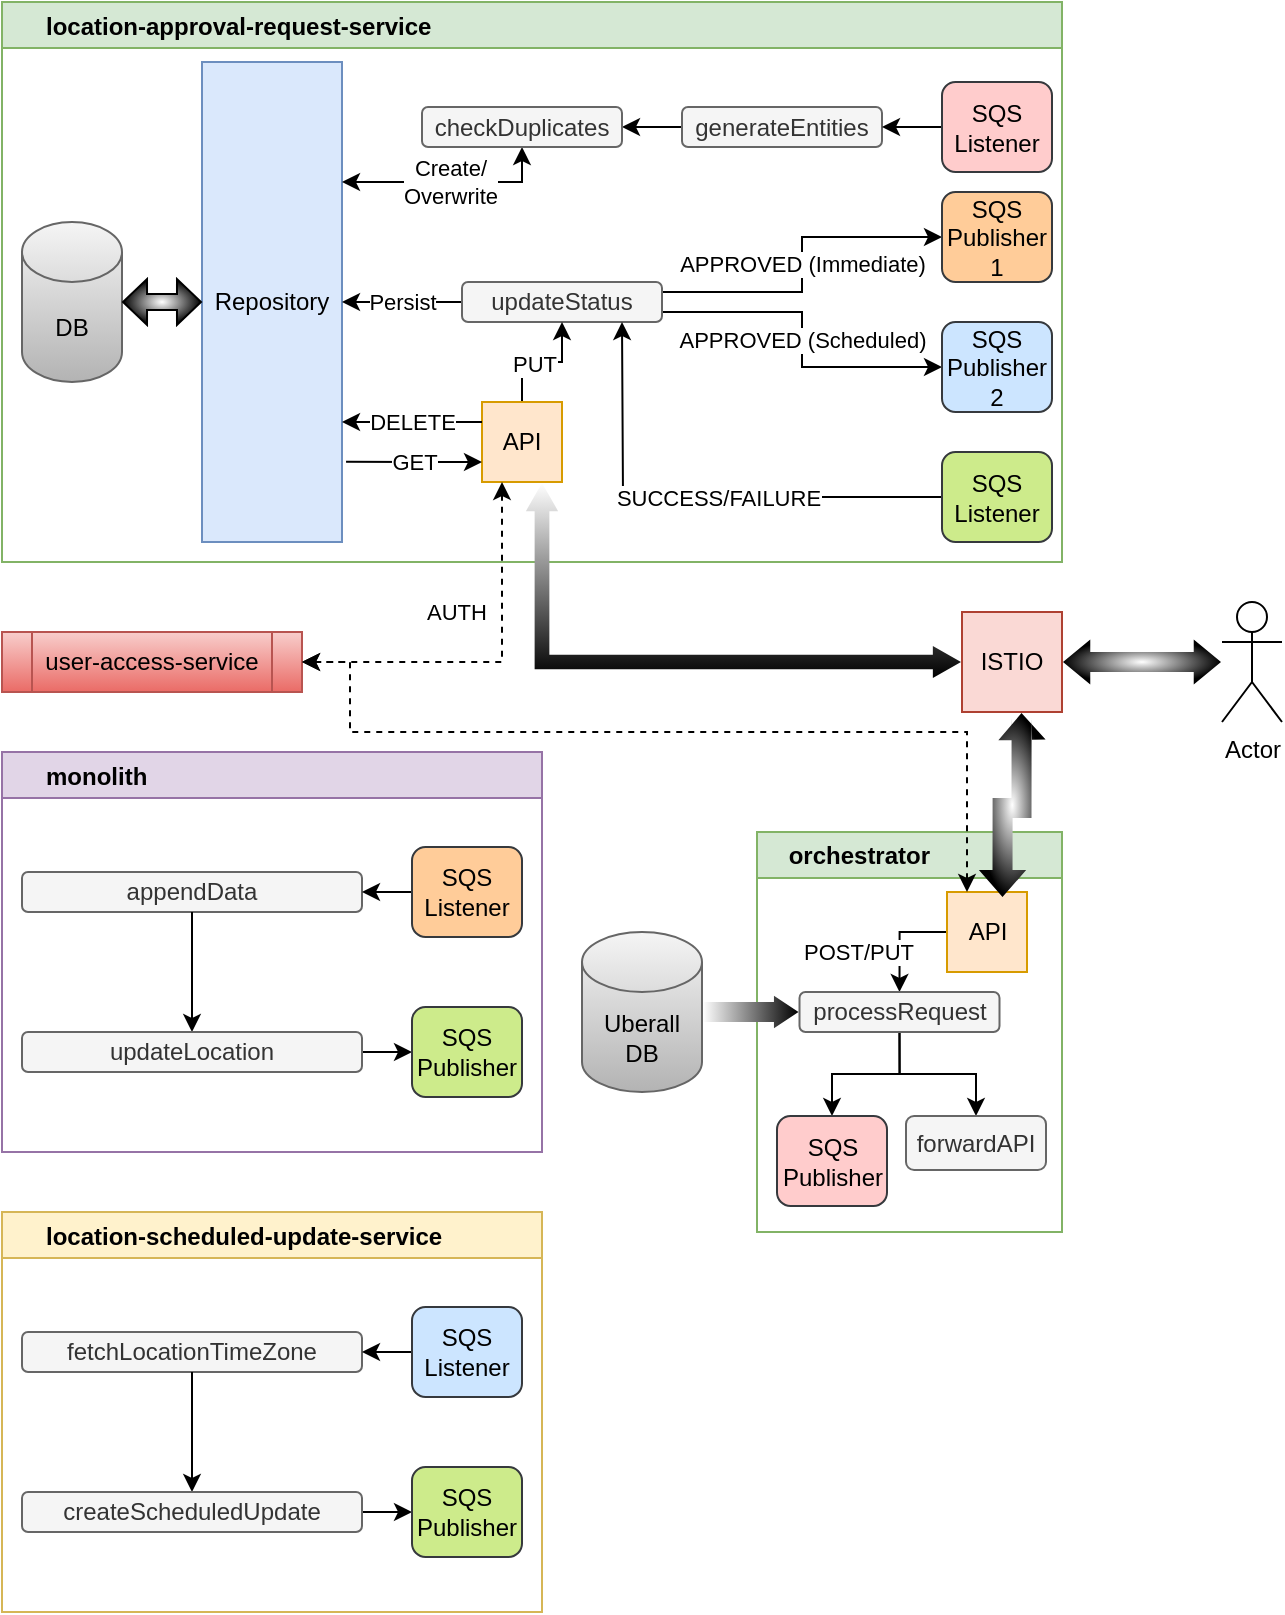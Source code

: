<mxfile version="24.6.0" type="github">
  <diagram name="Page-1" id="uy1c65qr0_412VA4pGTI">
    <mxGraphModel dx="2074" dy="1034" grid="0" gridSize="10" guides="1" tooltips="1" connect="1" arrows="1" fold="1" page="1" pageScale="1" pageWidth="827" pageHeight="1169" math="0" shadow="0">
      <root>
        <mxCell id="0" />
        <mxCell id="1" parent="0" />
        <mxCell id="F-16jHLc1osroOxOCtXw-1" value="      location-approval-request-service" style="swimlane;align=left;fillColor=#d5e8d4;strokeColor=#82b366;" parent="1" vertex="1">
          <mxGeometry x="10" y="305" width="530" height="280" as="geometry" />
        </mxCell>
        <mxCell id="F-16jHLc1osroOxOCtXw-8" value="" style="edgeStyle=orthogonalEdgeStyle;rounded=0;orthogonalLoop=1;jettySize=auto;html=1;" parent="F-16jHLc1osroOxOCtXw-1" source="F-16jHLc1osroOxOCtXw-3" target="F-16jHLc1osroOxOCtXw-7" edge="1">
          <mxGeometry relative="1" as="geometry" />
        </mxCell>
        <mxCell id="F-16jHLc1osroOxOCtXw-3" value="generateEntities" style="rounded=1;whiteSpace=wrap;html=1;fillColor=#f5f5f5;fontColor=#333333;strokeColor=#666666;" parent="F-16jHLc1osroOxOCtXw-1" vertex="1">
          <mxGeometry x="340" y="52.5" width="100" height="20" as="geometry" />
        </mxCell>
        <mxCell id="F-16jHLc1osroOxOCtXw-4" value="Repository" style="rounded=0;whiteSpace=wrap;html=1;rotation=0;fillColor=#dae8fc;strokeColor=#6c8ebf;" parent="F-16jHLc1osroOxOCtXw-1" vertex="1">
          <mxGeometry x="100" y="30" width="70" height="240" as="geometry" />
        </mxCell>
        <mxCell id="F-16jHLc1osroOxOCtXw-5" value="DB" style="shape=cylinder3;whiteSpace=wrap;html=1;boundedLbl=1;backgroundOutline=1;size=15;fillColor=#f5f5f5;gradientColor=#b3b3b3;strokeColor=#666666;" parent="F-16jHLc1osroOxOCtXw-1" vertex="1">
          <mxGeometry x="10" y="110" width="50" height="80" as="geometry" />
        </mxCell>
        <mxCell id="F-16jHLc1osroOxOCtXw-6" value="" style="shape=flexArrow;endArrow=classic;startArrow=classic;html=1;rounded=0;entryX=0;entryY=0.5;entryDx=0;entryDy=0;exitX=1;exitY=0.5;exitDx=0;exitDy=0;exitPerimeter=0;endWidth=14;endSize=3.67;startWidth=14;startSize=3.67;width=8;fillColor=default;gradientColor=default;gradientDirection=radial;" parent="F-16jHLc1osroOxOCtXw-1" source="F-16jHLc1osroOxOCtXw-5" target="F-16jHLc1osroOxOCtXw-4" edge="1">
          <mxGeometry width="100" height="100" relative="1" as="geometry">
            <mxPoint x="230" y="160" as="sourcePoint" />
            <mxPoint x="330" y="60" as="targetPoint" />
          </mxGeometry>
        </mxCell>
        <mxCell id="F-16jHLc1osroOxOCtXw-76" value="Create/&lt;div&gt;Overwrite&lt;/div&gt;" style="edgeStyle=orthogonalEdgeStyle;rounded=0;orthogonalLoop=1;jettySize=auto;html=1;exitX=0.5;exitY=1;exitDx=0;exitDy=0;entryX=1;entryY=0.25;entryDx=0;entryDy=0;startArrow=classic;startFill=1;" parent="F-16jHLc1osroOxOCtXw-1" source="F-16jHLc1osroOxOCtXw-7" target="F-16jHLc1osroOxOCtXw-4" edge="1">
          <mxGeometry x="-0.009" relative="1" as="geometry">
            <Array as="points">
              <mxPoint x="260" y="90" />
            </Array>
            <mxPoint as="offset" />
          </mxGeometry>
        </mxCell>
        <mxCell id="F-16jHLc1osroOxOCtXw-7" value="checkDuplicates" style="rounded=1;whiteSpace=wrap;html=1;fillColor=#f5f5f5;fontColor=#333333;strokeColor=#666666;" parent="F-16jHLc1osroOxOCtXw-1" vertex="1">
          <mxGeometry x="210" y="52.5" width="100" height="20" as="geometry" />
        </mxCell>
        <mxCell id="F-16jHLc1osroOxOCtXw-47" value="Persist" style="edgeStyle=orthogonalEdgeStyle;rounded=0;orthogonalLoop=1;jettySize=auto;html=1;" parent="F-16jHLc1osroOxOCtXw-1" source="F-16jHLc1osroOxOCtXw-12" target="F-16jHLc1osroOxOCtXw-4" edge="1">
          <mxGeometry x="0.018" relative="1" as="geometry">
            <mxPoint as="offset" />
          </mxGeometry>
        </mxCell>
        <mxCell id="F-16jHLc1osroOxOCtXw-122" value="APPROVED (Immediate)" style="edgeStyle=orthogonalEdgeStyle;rounded=0;orthogonalLoop=1;jettySize=auto;html=1;exitX=1;exitY=0.25;exitDx=0;exitDy=0;entryX=0;entryY=0.5;entryDx=0;entryDy=0;" parent="F-16jHLc1osroOxOCtXw-1" source="F-16jHLc1osroOxOCtXw-12" target="F-16jHLc1osroOxOCtXw-64" edge="1">
          <mxGeometry relative="1" as="geometry" />
        </mxCell>
        <mxCell id="F-16jHLc1osroOxOCtXw-123" value="APPROVED (Scheduled)" style="edgeStyle=orthogonalEdgeStyle;rounded=0;orthogonalLoop=1;jettySize=auto;html=1;exitX=1;exitY=0.75;exitDx=0;exitDy=0;entryX=0;entryY=0.5;entryDx=0;entryDy=0;" parent="F-16jHLc1osroOxOCtXw-1" source="F-16jHLc1osroOxOCtXw-12" target="F-16jHLc1osroOxOCtXw-121" edge="1">
          <mxGeometry relative="1" as="geometry" />
        </mxCell>
        <mxCell id="F-16jHLc1osroOxOCtXw-12" value="updateStatus" style="rounded=1;whiteSpace=wrap;html=1;fillColor=#f5f5f5;fontColor=#333333;strokeColor=#666666;" parent="F-16jHLc1osroOxOCtXw-1" vertex="1">
          <mxGeometry x="230" y="140" width="100" height="20" as="geometry" />
        </mxCell>
        <mxCell id="F-16jHLc1osroOxOCtXw-64" value="SQS Publisher 1" style="rounded=1;whiteSpace=wrap;html=1;fillColor=#ffcc99;strokeColor=#36393d;" parent="F-16jHLc1osroOxOCtXw-1" vertex="1">
          <mxGeometry x="470" y="95" width="55" height="45" as="geometry" />
        </mxCell>
        <mxCell id="F-16jHLc1osroOxOCtXw-84" style="edgeStyle=orthogonalEdgeStyle;rounded=0;orthogonalLoop=1;jettySize=auto;html=1;exitX=0;exitY=0.5;exitDx=0;exitDy=0;entryX=0.5;entryY=1;entryDx=0;entryDy=0;" parent="F-16jHLc1osroOxOCtXw-1" source="F-16jHLc1osroOxOCtXw-65" edge="1">
          <mxGeometry relative="1" as="geometry">
            <mxPoint x="540" y="222.5" as="sourcePoint" />
            <mxPoint x="310" y="160" as="targetPoint" />
          </mxGeometry>
        </mxCell>
        <mxCell id="F-16jHLc1osroOxOCtXw-107" value="SUCCESS/FAILURE" style="edgeLabel;html=1;align=center;verticalAlign=middle;resizable=0;points=[];" parent="F-16jHLc1osroOxOCtXw-84" vertex="1" connectable="0">
          <mxGeometry x="-0.036" relative="1" as="geometry">
            <mxPoint x="7" as="offset" />
          </mxGeometry>
        </mxCell>
        <mxCell id="F-16jHLc1osroOxOCtXw-77" style="edgeStyle=orthogonalEdgeStyle;rounded=0;orthogonalLoop=1;jettySize=auto;html=1;exitX=0;exitY=0.5;exitDx=0;exitDy=0;entryX=1;entryY=0.5;entryDx=0;entryDy=0;" parent="F-16jHLc1osroOxOCtXw-1" source="F-16jHLc1osroOxOCtXw-75" target="F-16jHLc1osroOxOCtXw-3" edge="1">
          <mxGeometry relative="1" as="geometry" />
        </mxCell>
        <mxCell id="F-16jHLc1osroOxOCtXw-75" value="SQS&lt;div&gt;Listener&lt;/div&gt;" style="rounded=1;whiteSpace=wrap;html=1;fillColor=#ffcccc;strokeColor=#36393d;" parent="F-16jHLc1osroOxOCtXw-1" vertex="1">
          <mxGeometry x="470" y="40" width="55" height="45" as="geometry" />
        </mxCell>
        <mxCell id="F-16jHLc1osroOxOCtXw-103" style="edgeStyle=orthogonalEdgeStyle;rounded=0;orthogonalLoop=1;jettySize=auto;html=1;exitX=0.5;exitY=0;exitDx=0;exitDy=0;entryX=0.5;entryY=1;entryDx=0;entryDy=0;" parent="F-16jHLc1osroOxOCtXw-1" source="F-16jHLc1osroOxOCtXw-90" target="F-16jHLc1osroOxOCtXw-12" edge="1">
          <mxGeometry relative="1" as="geometry" />
        </mxCell>
        <mxCell id="F-16jHLc1osroOxOCtXw-104" value="PUT" style="edgeLabel;html=1;align=center;verticalAlign=middle;resizable=0;points=[];" parent="F-16jHLc1osroOxOCtXw-103" vertex="1" connectable="0">
          <mxGeometry x="-0.133" y="-1" relative="1" as="geometry">
            <mxPoint as="offset" />
          </mxGeometry>
        </mxCell>
        <mxCell id="F-16jHLc1osroOxOCtXw-90" value="API" style="rounded=0;whiteSpace=wrap;html=1;fillColor=#ffe6cc;strokeColor=#d79b00;" parent="F-16jHLc1osroOxOCtXw-1" vertex="1">
          <mxGeometry x="240" y="200" width="40" height="40" as="geometry" />
        </mxCell>
        <mxCell id="F-16jHLc1osroOxOCtXw-91" value="DELETE" style="edgeStyle=orthogonalEdgeStyle;rounded=0;orthogonalLoop=1;jettySize=auto;html=1;exitX=0;exitY=0.25;exitDx=0;exitDy=0;entryX=1;entryY=0.75;entryDx=0;entryDy=0;" parent="F-16jHLc1osroOxOCtXw-1" source="F-16jHLc1osroOxOCtXw-90" target="F-16jHLc1osroOxOCtXw-4" edge="1">
          <mxGeometry relative="1" as="geometry" />
        </mxCell>
        <mxCell id="F-16jHLc1osroOxOCtXw-94" value="GET" style="edgeStyle=orthogonalEdgeStyle;rounded=0;orthogonalLoop=1;jettySize=auto;html=1;exitX=0;exitY=0.75;exitDx=0;exitDy=0;entryX=1.029;entryY=0.833;entryDx=0;entryDy=0;entryPerimeter=0;startArrow=classic;startFill=1;endArrow=none;endFill=0;" parent="F-16jHLc1osroOxOCtXw-1" source="F-16jHLc1osroOxOCtXw-90" target="F-16jHLc1osroOxOCtXw-4" edge="1">
          <mxGeometry relative="1" as="geometry" />
        </mxCell>
        <mxCell id="F-16jHLc1osroOxOCtXw-65" value="SQS&lt;div&gt;Listener&lt;/div&gt;" style="rounded=1;whiteSpace=wrap;html=1;fillColor=#cdeb8b;strokeColor=#36393d;" parent="F-16jHLc1osroOxOCtXw-1" vertex="1">
          <mxGeometry x="470" y="225" width="55" height="45" as="geometry" />
        </mxCell>
        <mxCell id="F-16jHLc1osroOxOCtXw-121" value="SQS Publisher 2" style="rounded=1;whiteSpace=wrap;html=1;fillColor=#cce5ff;strokeColor=#36393d;" parent="F-16jHLc1osroOxOCtXw-1" vertex="1">
          <mxGeometry x="470" y="160" width="55" height="45" as="geometry" />
        </mxCell>
        <mxCell id="F-16jHLc1osroOxOCtXw-100" value="&amp;nbsp; &amp;nbsp; orchestrator" style="swimlane;whiteSpace=wrap;html=1;align=left;fillColor=#d5e8d4;strokeColor=#82b366;" parent="1" vertex="1">
          <mxGeometry x="387.5" y="720" width="152.5" height="200" as="geometry" />
        </mxCell>
        <mxCell id="F-16jHLc1osroOxOCtXw-119" style="edgeStyle=orthogonalEdgeStyle;rounded=0;orthogonalLoop=1;jettySize=auto;html=1;exitX=0;exitY=0.5;exitDx=0;exitDy=0;entryX=0.5;entryY=0;entryDx=0;entryDy=0;" parent="F-16jHLc1osroOxOCtXw-100" source="F-16jHLc1osroOxOCtXw-102" target="F-16jHLc1osroOxOCtXw-110" edge="1">
          <mxGeometry relative="1" as="geometry" />
        </mxCell>
        <mxCell id="F-16jHLc1osroOxOCtXw-120" value="POST/PUT" style="edgeLabel;html=1;align=center;verticalAlign=middle;resizable=0;points=[];" parent="F-16jHLc1osroOxOCtXw-119" vertex="1" connectable="0">
          <mxGeometry x="0.329" y="3" relative="1" as="geometry">
            <mxPoint x="-24" y="-2" as="offset" />
          </mxGeometry>
        </mxCell>
        <mxCell id="F-16jHLc1osroOxOCtXw-102" value="API" style="rounded=0;whiteSpace=wrap;html=1;fillColor=#ffe6cc;strokeColor=#d79b00;" parent="F-16jHLc1osroOxOCtXw-100" vertex="1">
          <mxGeometry x="95" y="30" width="40" height="40" as="geometry" />
        </mxCell>
        <mxCell id="F-16jHLc1osroOxOCtXw-114" style="edgeStyle=orthogonalEdgeStyle;rounded=0;orthogonalLoop=1;jettySize=auto;html=1;exitX=0.5;exitY=1;exitDx=0;exitDy=0;entryX=0.5;entryY=0;entryDx=0;entryDy=0;" parent="F-16jHLc1osroOxOCtXw-100" source="F-16jHLc1osroOxOCtXw-110" target="F-16jHLc1osroOxOCtXw-111" edge="1">
          <mxGeometry relative="1" as="geometry" />
        </mxCell>
        <mxCell id="F-16jHLc1osroOxOCtXw-115" style="edgeStyle=orthogonalEdgeStyle;rounded=0;orthogonalLoop=1;jettySize=auto;html=1;exitX=0.5;exitY=1;exitDx=0;exitDy=0;entryX=0.5;entryY=0;entryDx=0;entryDy=0;" parent="F-16jHLc1osroOxOCtXw-100" source="F-16jHLc1osroOxOCtXw-110" target="F-16jHLc1osroOxOCtXw-112" edge="1">
          <mxGeometry relative="1" as="geometry" />
        </mxCell>
        <mxCell id="F-16jHLc1osroOxOCtXw-110" value="processRequest" style="rounded=1;whiteSpace=wrap;html=1;fillColor=#f5f5f5;fontColor=#333333;strokeColor=#666666;" parent="F-16jHLc1osroOxOCtXw-100" vertex="1">
          <mxGeometry x="21.25" y="80" width="100" height="20" as="geometry" />
        </mxCell>
        <mxCell id="F-16jHLc1osroOxOCtXw-111" value="SQS&lt;div&gt;Publisher&lt;/div&gt;" style="rounded=1;whiteSpace=wrap;html=1;fillColor=#ffcccc;strokeColor=#36393d;" parent="F-16jHLc1osroOxOCtXw-100" vertex="1">
          <mxGeometry x="10" y="142" width="55" height="45" as="geometry" />
        </mxCell>
        <mxCell id="F-16jHLc1osroOxOCtXw-112" value="forwardAPI" style="rounded=1;whiteSpace=wrap;html=1;fillColor=#f5f5f5;fontColor=#333333;strokeColor=#666666;" parent="F-16jHLc1osroOxOCtXw-100" vertex="1">
          <mxGeometry x="74.5" y="142" width="70" height="27" as="geometry" />
        </mxCell>
        <mxCell id="F-16jHLc1osroOxOCtXw-129" style="edgeStyle=orthogonalEdgeStyle;rounded=0;orthogonalLoop=1;jettySize=auto;html=1;entryX=1;entryY=0.5;entryDx=0;entryDy=0;shape=flexArrow;startArrow=block;endWidth=11.579;endSize=4.211;startWidth=11.579;startSize=4.211;fillColor=default;gradientColor=default;strokeColor=none;gradientDirection=radial;" parent="1" source="F-16jHLc1osroOxOCtXw-2" target="F-16jHLc1osroOxOCtXw-96" edge="1">
          <mxGeometry relative="1" as="geometry" />
        </mxCell>
        <mxCell id="F-16jHLc1osroOxOCtXw-2" value="Actor" style="shape=umlActor;verticalLabelPosition=bottom;verticalAlign=top;html=1;outlineConnect=0;" parent="1" vertex="1">
          <mxGeometry x="620" y="605" width="30" height="60" as="geometry" />
        </mxCell>
        <mxCell id="F-16jHLc1osroOxOCtXw-31" value="      location-scheduled-update-service" style="swimlane;align=left;fillColor=#fff2cc;strokeColor=#d6b656;" parent="1" vertex="1">
          <mxGeometry x="10" y="910" width="270" height="200" as="geometry" />
        </mxCell>
        <mxCell id="F-16jHLc1osroOxOCtXw-33" value="fetchLocationTimeZone" style="rounded=1;whiteSpace=wrap;html=1;fillColor=#f5f5f5;fontColor=#333333;strokeColor=#666666;" parent="F-16jHLc1osroOxOCtXw-31" vertex="1">
          <mxGeometry x="10" y="60" width="170" height="20" as="geometry" />
        </mxCell>
        <mxCell id="F-16jHLc1osroOxOCtXw-49" value="" style="edgeStyle=orthogonalEdgeStyle;rounded=0;orthogonalLoop=1;jettySize=auto;html=1;" parent="F-16jHLc1osroOxOCtXw-31" source="F-16jHLc1osroOxOCtXw-33" target="F-16jHLc1osroOxOCtXw-34" edge="1">
          <mxGeometry relative="1" as="geometry">
            <mxPoint x="195" y="760" as="sourcePoint" />
            <mxPoint x="220" y="830" as="targetPoint" />
          </mxGeometry>
        </mxCell>
        <mxCell id="F-16jHLc1osroOxOCtXw-55" value="" style="edgeStyle=orthogonalEdgeStyle;rounded=0;orthogonalLoop=1;jettySize=auto;html=1;" parent="F-16jHLc1osroOxOCtXw-31" source="F-16jHLc1osroOxOCtXw-34" target="F-16jHLc1osroOxOCtXw-50" edge="1">
          <mxGeometry relative="1" as="geometry" />
        </mxCell>
        <mxCell id="F-16jHLc1osroOxOCtXw-34" value="createScheduledUpdate" style="rounded=1;whiteSpace=wrap;html=1;fillColor=#f5f5f5;fontColor=#333333;strokeColor=#666666;" parent="F-16jHLc1osroOxOCtXw-31" vertex="1">
          <mxGeometry x="10" y="140" width="170" height="20" as="geometry" />
        </mxCell>
        <mxCell id="F-16jHLc1osroOxOCtXw-50" value="SQS Publisher" style="rounded=1;whiteSpace=wrap;html=1;fillColor=#cdeb8b;strokeColor=#36393d;" parent="F-16jHLc1osroOxOCtXw-31" vertex="1">
          <mxGeometry x="205" y="127.5" width="55" height="45" as="geometry" />
        </mxCell>
        <mxCell id="F-16jHLc1osroOxOCtXw-54" value="" style="edgeStyle=orthogonalEdgeStyle;rounded=0;orthogonalLoop=1;jettySize=auto;html=1;" parent="F-16jHLc1osroOxOCtXw-31" source="F-16jHLc1osroOxOCtXw-51" target="F-16jHLc1osroOxOCtXw-33" edge="1">
          <mxGeometry relative="1" as="geometry" />
        </mxCell>
        <mxCell id="F-16jHLc1osroOxOCtXw-51" value="SQS&lt;div&gt;Listener&lt;/div&gt;" style="rounded=1;whiteSpace=wrap;html=1;fillColor=#cce5ff;strokeColor=#36393d;" parent="F-16jHLc1osroOxOCtXw-31" vertex="1">
          <mxGeometry x="205" y="47.5" width="55" height="45" as="geometry" />
        </mxCell>
        <mxCell id="F-16jHLc1osroOxOCtXw-56" value="      monolith" style="swimlane;align=left;fillColor=#e1d5e7;strokeColor=#9673a6;" parent="1" vertex="1">
          <mxGeometry x="10" y="680" width="270" height="200" as="geometry" />
        </mxCell>
        <mxCell id="F-16jHLc1osroOxOCtXw-57" value="appendData" style="rounded=1;whiteSpace=wrap;html=1;fillColor=#f5f5f5;fontColor=#333333;strokeColor=#666666;" parent="F-16jHLc1osroOxOCtXw-56" vertex="1">
          <mxGeometry x="10" y="60" width="170" height="20" as="geometry" />
        </mxCell>
        <mxCell id="F-16jHLc1osroOxOCtXw-58" value="" style="edgeStyle=orthogonalEdgeStyle;rounded=0;orthogonalLoop=1;jettySize=auto;html=1;" parent="F-16jHLc1osroOxOCtXw-56" source="F-16jHLc1osroOxOCtXw-57" target="F-16jHLc1osroOxOCtXw-60" edge="1">
          <mxGeometry relative="1" as="geometry">
            <mxPoint x="195" y="760" as="sourcePoint" />
            <mxPoint x="220" y="830" as="targetPoint" />
          </mxGeometry>
        </mxCell>
        <mxCell id="F-16jHLc1osroOxOCtXw-59" value="" style="edgeStyle=orthogonalEdgeStyle;rounded=0;orthogonalLoop=1;jettySize=auto;html=1;" parent="F-16jHLc1osroOxOCtXw-56" source="F-16jHLc1osroOxOCtXw-60" target="F-16jHLc1osroOxOCtXw-61" edge="1">
          <mxGeometry relative="1" as="geometry" />
        </mxCell>
        <mxCell id="F-16jHLc1osroOxOCtXw-60" value="updateLocation" style="rounded=1;whiteSpace=wrap;html=1;fillColor=#f5f5f5;fontColor=#333333;strokeColor=#666666;" parent="F-16jHLc1osroOxOCtXw-56" vertex="1">
          <mxGeometry x="10" y="140" width="170" height="20" as="geometry" />
        </mxCell>
        <mxCell id="F-16jHLc1osroOxOCtXw-61" value="SQS Publisher" style="rounded=1;whiteSpace=wrap;html=1;fillColor=#cdeb8b;strokeColor=#36393d;" parent="F-16jHLc1osroOxOCtXw-56" vertex="1">
          <mxGeometry x="205" y="127.5" width="55" height="45" as="geometry" />
        </mxCell>
        <mxCell id="F-16jHLc1osroOxOCtXw-62" value="" style="edgeStyle=orthogonalEdgeStyle;rounded=0;orthogonalLoop=1;jettySize=auto;html=1;" parent="F-16jHLc1osroOxOCtXw-56" source="F-16jHLc1osroOxOCtXw-63" target="F-16jHLc1osroOxOCtXw-57" edge="1">
          <mxGeometry relative="1" as="geometry" />
        </mxCell>
        <mxCell id="F-16jHLc1osroOxOCtXw-63" value="SQS&lt;div&gt;Listener&lt;/div&gt;" style="rounded=1;whiteSpace=wrap;html=1;fillColor=#ffcc99;strokeColor=#36393d;" parent="F-16jHLc1osroOxOCtXw-56" vertex="1">
          <mxGeometry x="205" y="47.5" width="55" height="45" as="geometry" />
        </mxCell>
        <mxCell id="F-16jHLc1osroOxOCtXw-130" style="edgeStyle=orthogonalEdgeStyle;rounded=0;orthogonalLoop=1;jettySize=auto;html=1;entryX=0.5;entryY=0;entryDx=0;entryDy=0;shape=flexArrow;startArrow=block;startWidth=12.632;startSize=4.158;endWidth=12.632;endSize=4.158;fillColor=default;gradientColor=default;strokeColor=none;gradientDirection=radial;" parent="1" edge="1">
          <mxGeometry relative="1" as="geometry">
            <Array as="points">
              <mxPoint x="519.75" y="663" />
              <mxPoint x="519.75" y="708" />
              <mxPoint x="510.75" y="708" />
            </Array>
            <mxPoint x="519.75" y="660" as="sourcePoint" />
            <mxPoint x="510.25" y="753" as="targetPoint" />
          </mxGeometry>
        </mxCell>
        <mxCell id="F-16jHLc1osroOxOCtXw-131" style="edgeStyle=orthogonalEdgeStyle;rounded=0;orthogonalLoop=1;jettySize=auto;html=1;exitX=0;exitY=0.5;exitDx=0;exitDy=0;shape=flexArrow;startArrow=block;width=7.368;endSize=4.358;endWidth=7.756;entryX=0.75;entryY=1;entryDx=0;entryDy=0;startSize=4.358;startWidth=7.756;fillColor=default;gradientColor=default;strokeColor=none;gradientDirection=south;" parent="1" source="F-16jHLc1osroOxOCtXw-96" target="F-16jHLc1osroOxOCtXw-90" edge="1">
          <mxGeometry relative="1" as="geometry">
            <mxPoint x="280" y="550" as="targetPoint" />
          </mxGeometry>
        </mxCell>
        <mxCell id="F-16jHLc1osroOxOCtXw-96" value="ISTIO" style="rounded=0;whiteSpace=wrap;html=1;fillColor=#fad9d5;strokeColor=#ae4132;" parent="1" vertex="1">
          <mxGeometry x="490" y="610" width="50" height="50" as="geometry" />
        </mxCell>
        <mxCell id="F-16jHLc1osroOxOCtXw-101" value="Uberall&lt;div&gt;DB&lt;/div&gt;" style="shape=cylinder3;whiteSpace=wrap;html=1;boundedLbl=1;backgroundOutline=1;size=15;fillColor=#f5f5f5;gradientColor=#b3b3b3;strokeColor=#666666;" parent="1" vertex="1">
          <mxGeometry x="300" y="770" width="60" height="80" as="geometry" />
        </mxCell>
        <mxCell id="F-16jHLc1osroOxOCtXw-116" style="edgeStyle=orthogonalEdgeStyle;rounded=0;orthogonalLoop=1;jettySize=auto;html=1;shape=flexArrow;endWidth=5.263;endSize=3.758;entryX=0;entryY=0.5;entryDx=0;entryDy=0;gradientDirection=east;fillColor=default;gradientColor=default;strokeColor=none;" parent="1" source="F-16jHLc1osroOxOCtXw-101" target="F-16jHLc1osroOxOCtXw-110" edge="1">
          <mxGeometry relative="1" as="geometry">
            <Array as="points">
              <mxPoint x="380" y="810" />
              <mxPoint x="380" y="810" />
            </Array>
          </mxGeometry>
        </mxCell>
        <mxCell id="F-16jHLc1osroOxOCtXw-124" value="user-access-service" style="shape=process;whiteSpace=wrap;html=1;backgroundOutline=1;fillColor=#f8cecc;strokeColor=#b85450;gradientColor=#ea6b66;" parent="1" vertex="1">
          <mxGeometry x="10" y="620" width="150" height="30" as="geometry" />
        </mxCell>
        <mxCell id="F-16jHLc1osroOxOCtXw-125" style="edgeStyle=orthogonalEdgeStyle;rounded=0;orthogonalLoop=1;jettySize=auto;html=1;exitX=0.25;exitY=1;exitDx=0;exitDy=0;entryX=1;entryY=0.5;entryDx=0;entryDy=0;dashed=1;startArrow=classic;startFill=1;" parent="1" source="F-16jHLc1osroOxOCtXw-90" target="F-16jHLc1osroOxOCtXw-124" edge="1">
          <mxGeometry relative="1" as="geometry" />
        </mxCell>
        <mxCell id="F-16jHLc1osroOxOCtXw-126" value="AUTH" style="edgeLabel;html=1;align=center;verticalAlign=middle;resizable=0;points=[];" parent="F-16jHLc1osroOxOCtXw-125" vertex="1" connectable="0">
          <mxGeometry x="0.22" y="-2" relative="1" as="geometry">
            <mxPoint x="3" y="-23" as="offset" />
          </mxGeometry>
        </mxCell>
        <mxCell id="gtvSdz8sADnX_zj9knoz-2" style="edgeStyle=orthogonalEdgeStyle;rounded=0;orthogonalLoop=1;jettySize=auto;html=1;exitX=0.25;exitY=0;exitDx=0;exitDy=0;entryX=1;entryY=0.5;entryDx=0;entryDy=0;dashed=1;startArrow=classic;startFill=1;" edge="1" parent="1" source="F-16jHLc1osroOxOCtXw-102" target="F-16jHLc1osroOxOCtXw-124">
          <mxGeometry relative="1" as="geometry">
            <Array as="points">
              <mxPoint x="493" y="670" />
              <mxPoint x="184" y="670" />
              <mxPoint x="184" y="635" />
            </Array>
          </mxGeometry>
        </mxCell>
      </root>
    </mxGraphModel>
  </diagram>
</mxfile>
